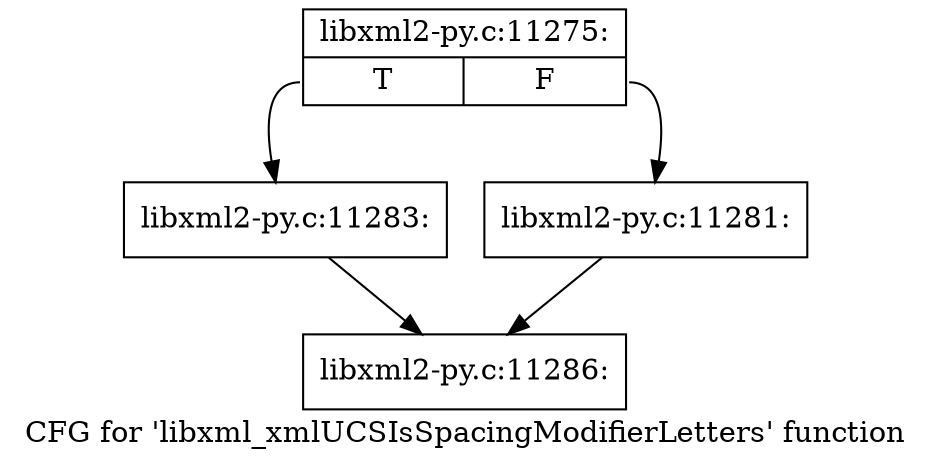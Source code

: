 digraph "CFG for 'libxml_xmlUCSIsSpacingModifierLetters' function" {
	label="CFG for 'libxml_xmlUCSIsSpacingModifierLetters' function";

	Node0x462f340 [shape=record,label="{libxml2-py.c:11275:|{<s0>T|<s1>F}}"];
	Node0x462f340:s0 -> Node0x4632210;
	Node0x462f340:s1 -> Node0x46321c0;
	Node0x46321c0 [shape=record,label="{libxml2-py.c:11281:}"];
	Node0x46321c0 -> Node0x4630e20;
	Node0x4632210 [shape=record,label="{libxml2-py.c:11283:}"];
	Node0x4632210 -> Node0x4630e20;
	Node0x4630e20 [shape=record,label="{libxml2-py.c:11286:}"];
}
